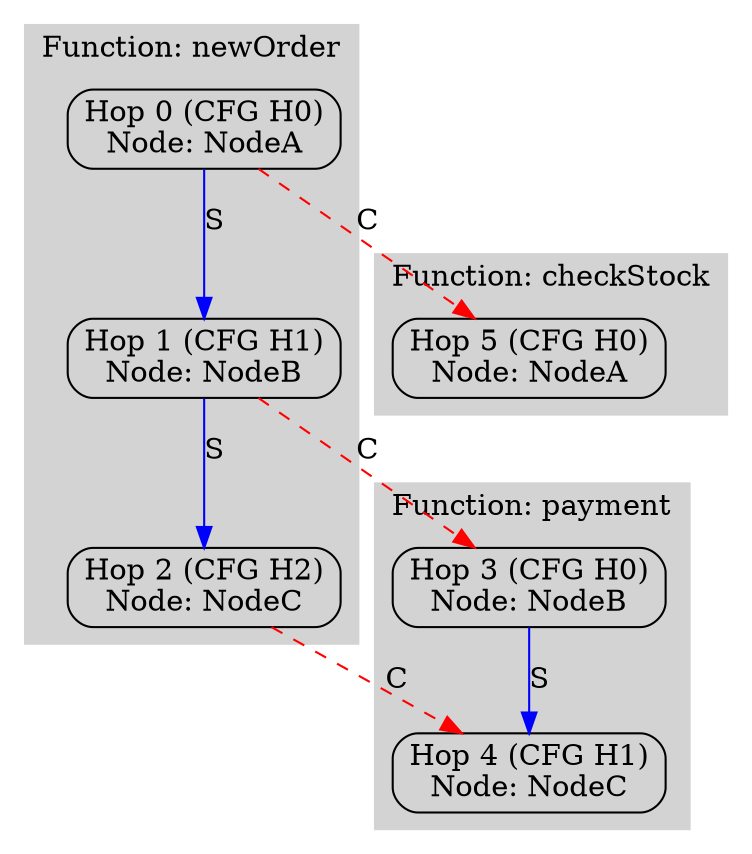 digraph SCGraph {
  compound=true;
  node [shape=box, style=rounded];

  subgraph cluster_func_2 {
    label="Function: checkStock";
    style=filled;
    color=lightgrey;
    sc_node_5 [label="Hop 5 (CFG H0)
Node: NodeA"];
  }
  subgraph cluster_func_1 {
    label="Function: payment";
    style=filled;
    color=lightgrey;
    sc_node_3 [label="Hop 3 (CFG H0)
Node: NodeB"];
    sc_node_4 [label="Hop 4 (CFG H1)
Node: NodeC"];
  }
  subgraph cluster_func_0 {
    label="Function: newOrder";
    style=filled;
    color=lightgrey;
    sc_node_0 [label="Hop 0 (CFG H0)
Node: NodeA"];
    sc_node_1 [label="Hop 1 (CFG H1)
Node: NodeB"];
    sc_node_2 [label="Hop 2 (CFG H2)
Node: NodeC"];
  }

  sc_node_0 -> sc_node_1 [color=blue, style=solid, label="S"];
  sc_node_1 -> sc_node_2 [color=blue, style=solid, label="S"];
  sc_node_3 -> sc_node_4 [color=blue, style=solid, label="S"];
  sc_node_2 -> sc_node_4 [color=red, style=dashed, label="C"];
  sc_node_0 -> sc_node_5 [color=red, style=dashed, label="C"];
  sc_node_1 -> sc_node_3 [color=red, style=dashed, label="C"];
}
